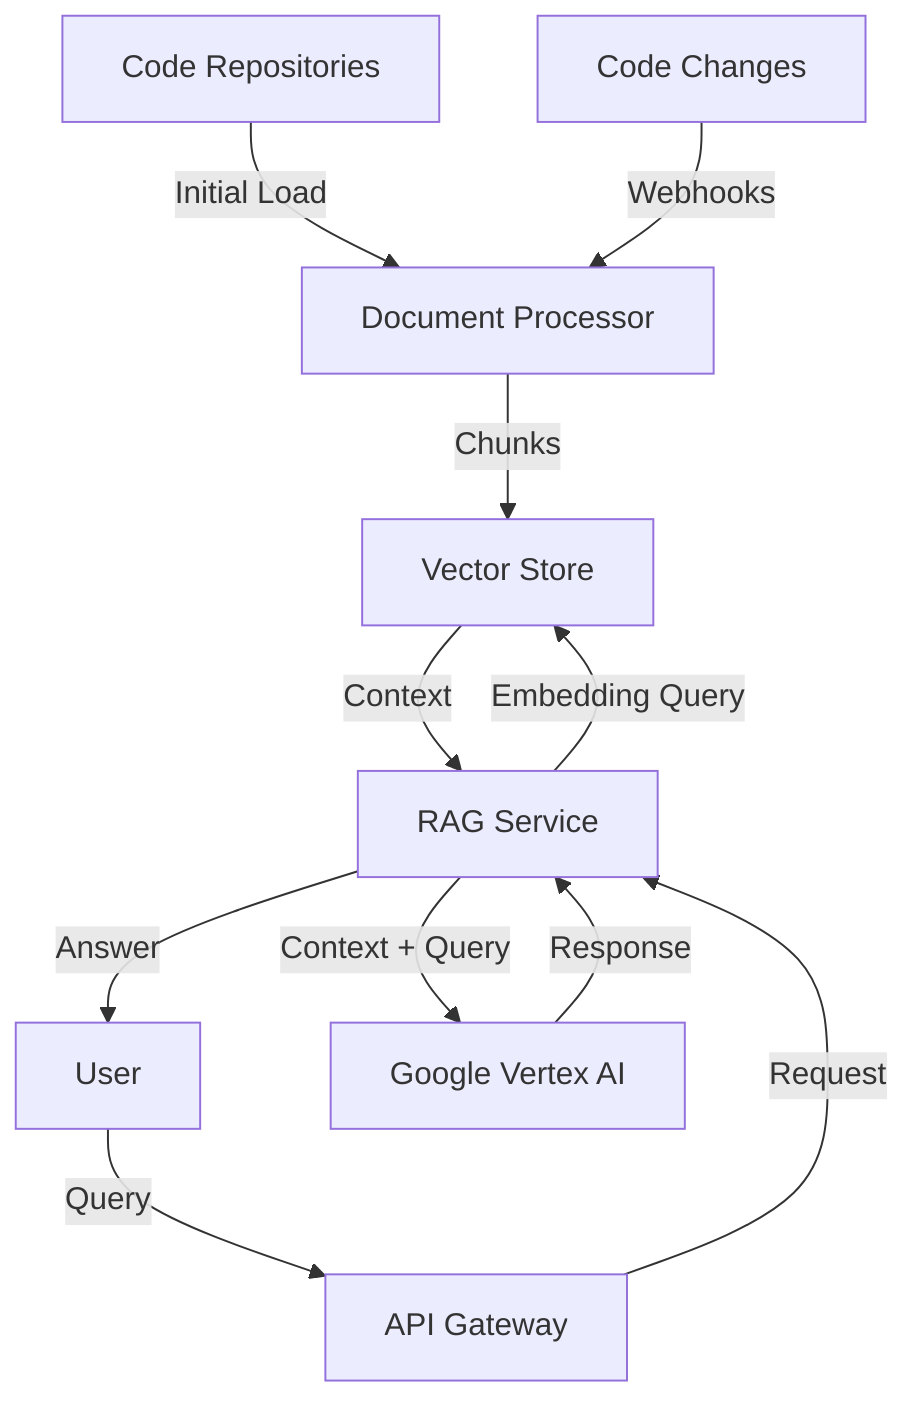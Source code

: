 graph TD
    A[Code Repositories] -->|Initial Load| B[Document Processor]
    B -->|Chunks| C[Vector Store]
    D[Code Changes] -->|Webhooks| B
    E[User] -->|Query| F[API Gateway]
    F -->|Request| G[RAG Service]
    G -->|Embedding Query| C
    C --> |Context| G
    G -->|Context + Query| H[Google Vertex AI]
    H -->|Response| G
    G -->|Answer| E